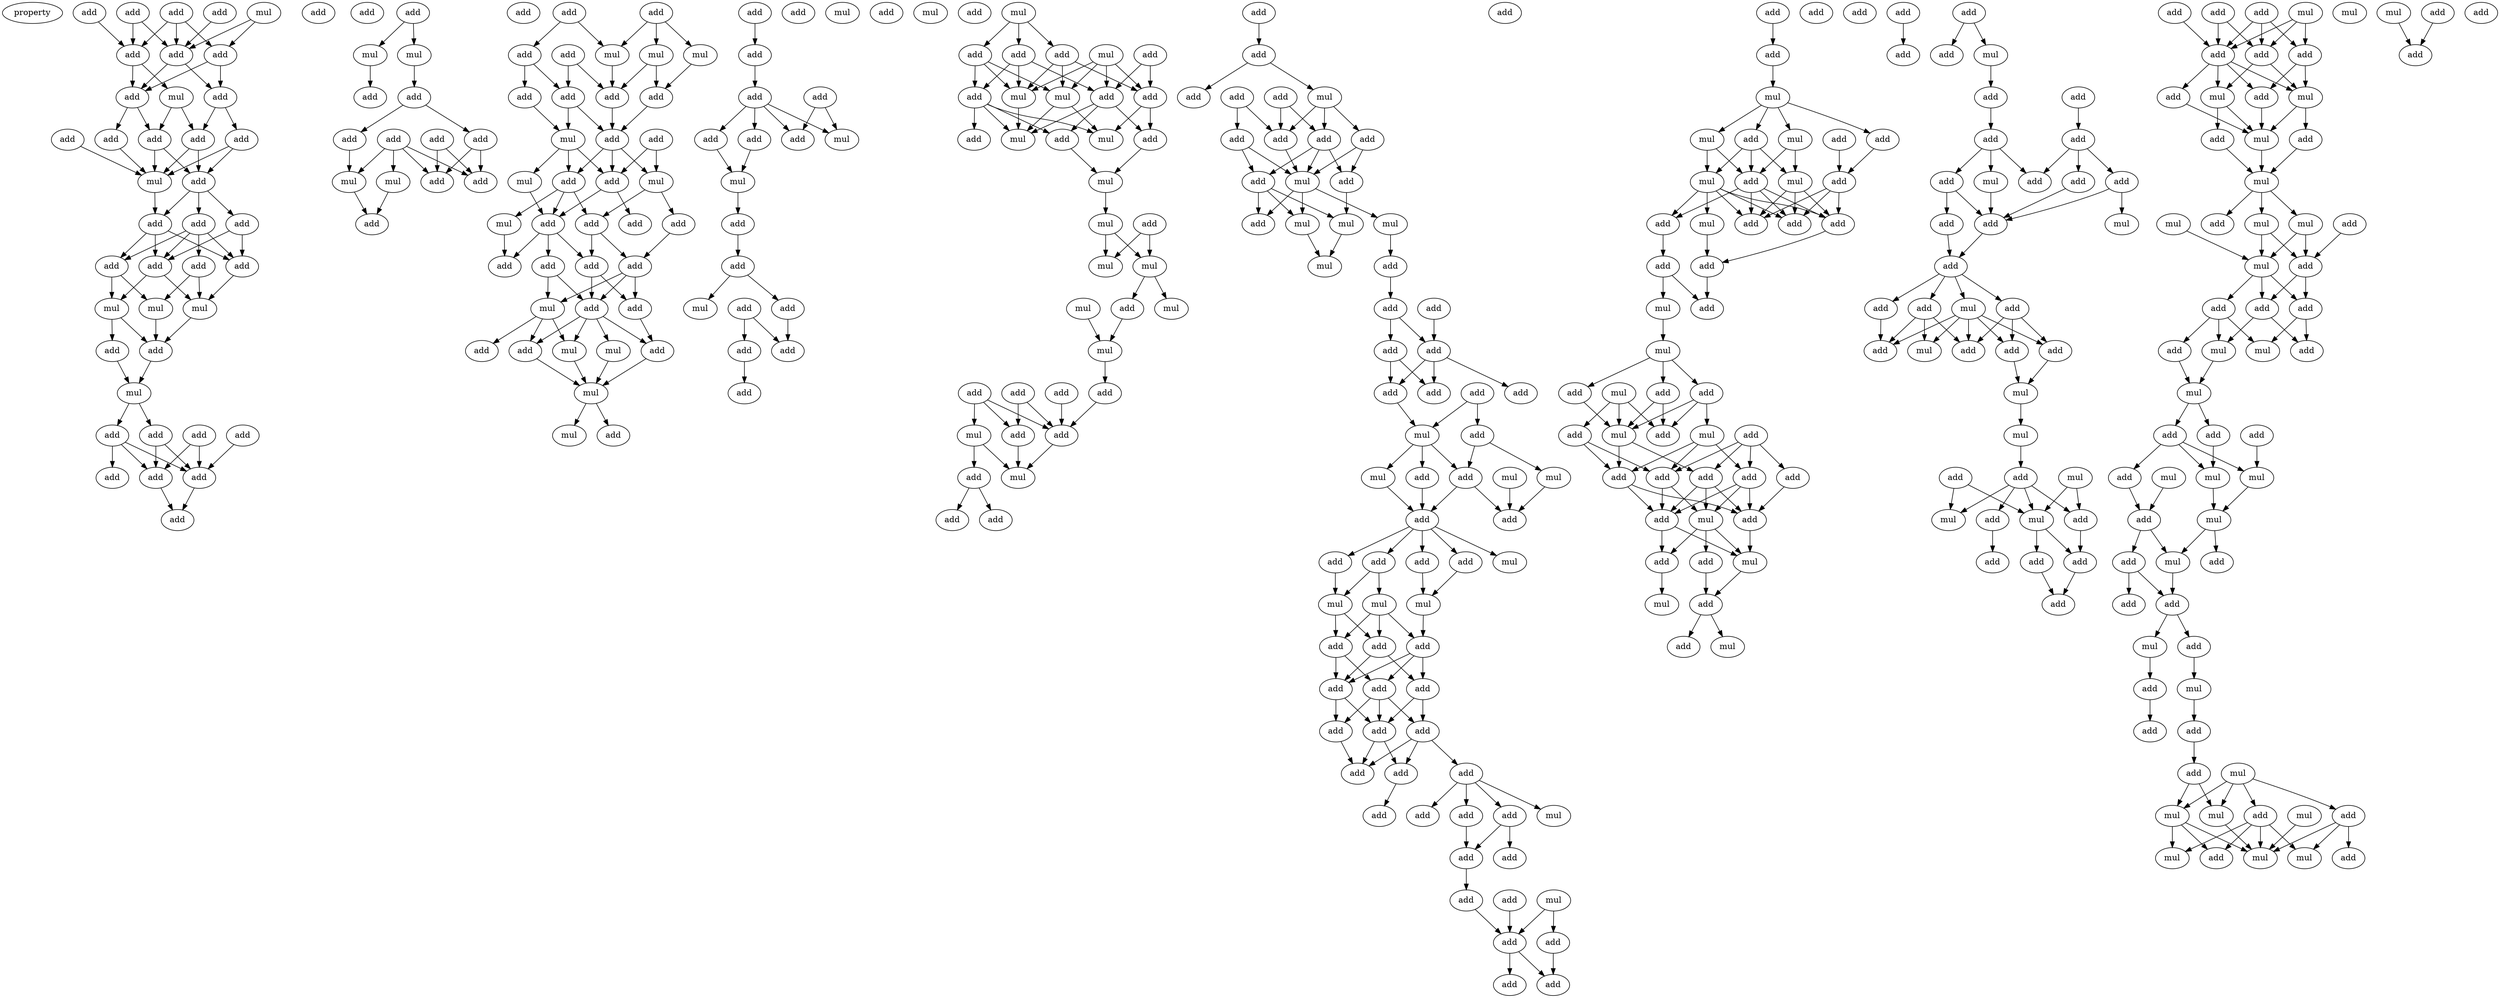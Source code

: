 digraph {
    node [fontcolor=black]
    property [mul=2,lf=1.5]
    0 [ label = add ];
    1 [ label = add ];
    2 [ label = add ];
    3 [ label = add ];
    4 [ label = mul ];
    5 [ label = add ];
    6 [ label = add ];
    7 [ label = add ];
    8 [ label = add ];
    9 [ label = add ];
    10 [ label = mul ];
    11 [ label = add ];
    12 [ label = add ];
    13 [ label = add ];
    14 [ label = add ];
    15 [ label = add ];
    16 [ label = mul ];
    17 [ label = add ];
    18 [ label = add ];
    19 [ label = add ];
    20 [ label = add ];
    21 [ label = add ];
    22 [ label = add ];
    23 [ label = add ];
    24 [ label = add ];
    25 [ label = mul ];
    26 [ label = mul ];
    27 [ label = mul ];
    28 [ label = add ];
    29 [ label = add ];
    30 [ label = add ];
    31 [ label = mul ];
    32 [ label = add ];
    33 [ label = add ];
    34 [ label = add ];
    35 [ label = add ];
    36 [ label = add ];
    37 [ label = add ];
    38 [ label = add ];
    39 [ label = add ];
    40 [ label = add ];
    41 [ label = add ];
    42 [ label = add ];
    43 [ label = mul ];
    44 [ label = mul ];
    45 [ label = add ];
    46 [ label = add ];
    47 [ label = add ];
    48 [ label = add ];
    49 [ label = add ];
    50 [ label = add ];
    51 [ label = mul ];
    52 [ label = add ];
    53 [ label = add ];
    54 [ label = mul ];
    55 [ label = add ];
    56 [ label = add ];
    57 [ label = add ];
    58 [ label = mul ];
    59 [ label = add ];
    60 [ label = mul ];
    61 [ label = mul ];
    62 [ label = add ];
    63 [ label = add ];
    64 [ label = add ];
    65 [ label = add ];
    66 [ label = add ];
    67 [ label = add ];
    68 [ label = add ];
    69 [ label = mul ];
    70 [ label = add ];
    71 [ label = mul ];
    72 [ label = add ];
    73 [ label = mul ];
    74 [ label = add ];
    75 [ label = add ];
    76 [ label = add ];
    77 [ label = add ];
    78 [ label = mul ];
    79 [ label = add ];
    80 [ label = add ];
    81 [ label = add ];
    82 [ label = add ];
    83 [ label = add ];
    84 [ label = add ];
    85 [ label = mul ];
    86 [ label = mul ];
    87 [ label = add ];
    88 [ label = add ];
    89 [ label = mul ];
    90 [ label = add ];
    91 [ label = mul ];
    92 [ label = add ];
    93 [ label = mul ];
    94 [ label = add ];
    95 [ label = add ];
    96 [ label = mul ];
    97 [ label = add ];
    98 [ label = add ];
    99 [ label = add ];
    100 [ label = add ];
    101 [ label = add ];
    102 [ label = add ];
    103 [ label = add ];
    104 [ label = mul ];
    105 [ label = mul ];
    106 [ label = add ];
    107 [ label = add ];
    108 [ label = add ];
    109 [ label = mul ];
    110 [ label = mul ];
    111 [ label = add ];
    112 [ label = add ];
    113 [ label = add ];
    114 [ label = add ];
    115 [ label = add ];
    116 [ label = mul ];
    117 [ label = mul ];
    118 [ label = add ];
    119 [ label = add ];
    120 [ label = add ];
    121 [ label = add ];
    122 [ label = add ];
    123 [ label = add ];
    124 [ label = mul ];
    125 [ label = mul ];
    126 [ label = add ];
    127 [ label = add ];
    128 [ label = mul ];
    129 [ label = add ];
    130 [ label = add ];
    131 [ label = mul ];
    132 [ label = mul ];
    133 [ label = mul ];
    134 [ label = add ];
    135 [ label = mul ];
    136 [ label = mul ];
    137 [ label = mul ];
    138 [ label = add ];
    139 [ label = mul ];
    140 [ label = mul ];
    141 [ label = add ];
    142 [ label = add ];
    143 [ label = add ];
    144 [ label = add ];
    145 [ label = add ];
    146 [ label = add ];
    147 [ label = mul ];
    148 [ label = add ];
    149 [ label = mul ];
    150 [ label = add ];
    151 [ label = add ];
    152 [ label = add ];
    153 [ label = add ];
    154 [ label = add ];
    155 [ label = add ];
    156 [ label = add ];
    157 [ label = mul ];
    158 [ label = add ];
    159 [ label = add ];
    160 [ label = add ];
    161 [ label = add ];
    162 [ label = add ];
    163 [ label = mul ];
    164 [ label = add ];
    165 [ label = add ];
    166 [ label = mul ];
    167 [ label = add ];
    168 [ label = mul ];
    169 [ label = mul ];
    170 [ label = add ];
    171 [ label = mul ];
    172 [ label = add ];
    173 [ label = add ];
    174 [ label = add ];
    175 [ label = add ];
    176 [ label = add ];
    177 [ label = add ];
    178 [ label = add ];
    179 [ label = add ];
    180 [ label = mul ];
    181 [ label = add ];
    182 [ label = mul ];
    183 [ label = add ];
    184 [ label = mul ];
    185 [ label = mul ];
    186 [ label = add ];
    187 [ label = add ];
    188 [ label = add ];
    189 [ label = add ];
    190 [ label = add ];
    191 [ label = mul ];
    192 [ label = add ];
    193 [ label = add ];
    194 [ label = mul ];
    195 [ label = mul ];
    196 [ label = mul ];
    197 [ label = add ];
    198 [ label = add ];
    199 [ label = add ];
    200 [ label = add ];
    201 [ label = add ];
    202 [ label = add ];
    203 [ label = add ];
    204 [ label = add ];
    205 [ label = add ];
    206 [ label = add ];
    207 [ label = add ];
    208 [ label = add ];
    209 [ label = add ];
    210 [ label = add ];
    211 [ label = mul ];
    212 [ label = add ];
    213 [ label = add ];
    214 [ label = add ];
    215 [ label = add ];
    216 [ label = add ];
    217 [ label = mul ];
    218 [ label = add ];
    219 [ label = add ];
    220 [ label = add ];
    221 [ label = add ];
    222 [ label = add ];
    223 [ label = add ];
    224 [ label = add ];
    225 [ label = add ];
    226 [ label = mul ];
    227 [ label = mul ];
    228 [ label = add ];
    229 [ label = add ];
    230 [ label = add ];
    231 [ label = mul ];
    232 [ label = mul ];
    233 [ label = add ];
    234 [ label = mul ];
    235 [ label = add ];
    236 [ label = mul ];
    237 [ label = add ];
    238 [ label = add ];
    239 [ label = add ];
    240 [ label = add ];
    241 [ label = add ];
    242 [ label = add ];
    243 [ label = mul ];
    244 [ label = add ];
    245 [ label = mul ];
    246 [ label = add ];
    247 [ label = add ];
    248 [ label = add ];
    249 [ label = add ];
    250 [ label = mul ];
    251 [ label = add ];
    252 [ label = add ];
    253 [ label = add ];
    254 [ label = mul ];
    255 [ label = mul ];
    256 [ label = add ];
    257 [ label = add ];
    258 [ label = add ];
    259 [ label = add ];
    260 [ label = add ];
    261 [ label = add ];
    262 [ label = add ];
    263 [ label = mul ];
    264 [ label = add ];
    265 [ label = mul ];
    266 [ label = add ];
    267 [ label = add ];
    268 [ label = add ];
    269 [ label = mul ];
    270 [ label = add ];
    271 [ label = add ];
    272 [ label = mul ];
    273 [ label = add ];
    274 [ label = add ];
    275 [ label = mul ];
    276 [ label = add ];
    277 [ label = add ];
    278 [ label = add ];
    279 [ label = add ];
    280 [ label = add ];
    281 [ label = mul ];
    282 [ label = add ];
    283 [ label = add ];
    284 [ label = add ];
    285 [ label = mul ];
    286 [ label = add ];
    287 [ label = add ];
    288 [ label = add ];
    289 [ label = add ];
    290 [ label = add ];
    291 [ label = add ];
    292 [ label = mul ];
    293 [ label = add ];
    294 [ label = add ];
    295 [ label = add ];
    296 [ label = mul ];
    297 [ label = add ];
    298 [ label = mul ];
    299 [ label = mul ];
    300 [ label = add ];
    301 [ label = mul ];
    302 [ label = add ];
    303 [ label = mul ];
    304 [ label = add ];
    305 [ label = mul ];
    306 [ label = add ];
    307 [ label = add ];
    308 [ label = add ];
    309 [ label = add ];
    310 [ label = add ];
    311 [ label = mul ];
    312 [ label = add ];
    313 [ label = add ];
    314 [ label = add ];
    315 [ label = add ];
    316 [ label = add ];
    317 [ label = add ];
    318 [ label = add ];
    319 [ label = mul ];
    320 [ label = mul ];
    321 [ label = add ];
    322 [ label = add ];
    323 [ label = mul ];
    324 [ label = add ];
    325 [ label = mul ];
    326 [ label = add ];
    327 [ label = mul ];
    328 [ label = mul ];
    329 [ label = add ];
    330 [ label = mul ];
    331 [ label = mul ];
    332 [ label = add ];
    333 [ label = add ];
    334 [ label = add ];
    335 [ label = add ];
    336 [ label = mul ];
    337 [ label = mul ];
    338 [ label = add ];
    339 [ label = add ];
    340 [ label = mul ];
    341 [ label = add ];
    342 [ label = add ];
    343 [ label = mul ];
    344 [ label = add ];
    345 [ label = mul ];
    346 [ label = add ];
    347 [ label = mul ];
    348 [ label = mul ];
    349 [ label = add ];
    350 [ label = mul ];
    351 [ label = mul ];
    352 [ label = add ];
    353 [ label = add ];
    354 [ label = add ];
    355 [ label = add ];
    356 [ label = mul ];
    357 [ label = add ];
    358 [ label = add ];
    359 [ label = mul ];
    360 [ label = mul ];
    361 [ label = add ];
    362 [ label = add ];
    363 [ label = add ];
    364 [ label = add ];
    365 [ label = mul ];
    366 [ label = add ];
    367 [ label = mul ];
    368 [ label = add ];
    369 [ label = mul ];
    370 [ label = add ];
    371 [ label = mul ];
    372 [ label = add ];
    373 [ label = mul ];
    374 [ label = add ];
    375 [ label = mul ];
    376 [ label = mul ];
    377 [ label = add ];
    0 -> 6 [ name = 0 ];
    1 -> 5 [ name = 1 ];
    2 -> 5 [ name = 2 ];
    2 -> 6 [ name = 3 ];
    3 -> 5 [ name = 4 ];
    3 -> 6 [ name = 5 ];
    3 -> 7 [ name = 6 ];
    4 -> 5 [ name = 7 ];
    4 -> 7 [ name = 8 ];
    5 -> 8 [ name = 9 ];
    5 -> 9 [ name = 10 ];
    6 -> 9 [ name = 11 ];
    6 -> 10 [ name = 12 ];
    7 -> 8 [ name = 13 ];
    7 -> 9 [ name = 14 ];
    8 -> 12 [ name = 15 ];
    8 -> 15 [ name = 16 ];
    9 -> 11 [ name = 17 ];
    9 -> 14 [ name = 18 ];
    10 -> 11 [ name = 19 ];
    10 -> 12 [ name = 20 ];
    11 -> 16 [ name = 21 ];
    11 -> 17 [ name = 22 ];
    12 -> 16 [ name = 23 ];
    12 -> 17 [ name = 24 ];
    13 -> 16 [ name = 25 ];
    14 -> 16 [ name = 26 ];
    15 -> 16 [ name = 27 ];
    15 -> 17 [ name = 28 ];
    16 -> 19 [ name = 29 ];
    17 -> 18 [ name = 30 ];
    17 -> 19 [ name = 31 ];
    17 -> 20 [ name = 32 ];
    18 -> 22 [ name = 33 ];
    18 -> 24 [ name = 34 ];
    19 -> 21 [ name = 35 ];
    19 -> 22 [ name = 36 ];
    19 -> 24 [ name = 37 ];
    20 -> 21 [ name = 38 ];
    20 -> 22 [ name = 39 ];
    20 -> 23 [ name = 40 ];
    20 -> 24 [ name = 41 ];
    21 -> 26 [ name = 42 ];
    21 -> 27 [ name = 43 ];
    22 -> 25 [ name = 44 ];
    23 -> 25 [ name = 45 ];
    23 -> 27 [ name = 46 ];
    24 -> 25 [ name = 47 ];
    24 -> 26 [ name = 48 ];
    25 -> 30 [ name = 49 ];
    26 -> 29 [ name = 50 ];
    26 -> 30 [ name = 51 ];
    27 -> 30 [ name = 52 ];
    29 -> 31 [ name = 53 ];
    30 -> 31 [ name = 54 ];
    31 -> 33 [ name = 55 ];
    31 -> 36 [ name = 56 ];
    32 -> 38 [ name = 57 ];
    32 -> 39 [ name = 58 ];
    33 -> 37 [ name = 59 ];
    33 -> 38 [ name = 60 ];
    33 -> 39 [ name = 61 ];
    35 -> 39 [ name = 62 ];
    36 -> 38 [ name = 63 ];
    36 -> 39 [ name = 64 ];
    38 -> 40 [ name = 65 ];
    39 -> 40 [ name = 66 ];
    41 -> 43 [ name = 67 ];
    41 -> 44 [ name = 68 ];
    43 -> 45 [ name = 69 ];
    44 -> 46 [ name = 70 ];
    46 -> 47 [ name = 71 ];
    46 -> 50 [ name = 72 ];
    47 -> 54 [ name = 73 ];
    48 -> 51 [ name = 74 ];
    48 -> 52 [ name = 75 ];
    48 -> 53 [ name = 76 ];
    48 -> 54 [ name = 77 ];
    49 -> 52 [ name = 78 ];
    49 -> 53 [ name = 79 ];
    50 -> 52 [ name = 80 ];
    50 -> 53 [ name = 81 ];
    51 -> 55 [ name = 82 ];
    54 -> 55 [ name = 83 ];
    56 -> 58 [ name = 84 ];
    56 -> 60 [ name = 85 ];
    56 -> 61 [ name = 86 ];
    57 -> 58 [ name = 87 ];
    57 -> 59 [ name = 88 ];
    58 -> 64 [ name = 89 ];
    59 -> 63 [ name = 90 ];
    59 -> 65 [ name = 91 ];
    60 -> 66 [ name = 92 ];
    61 -> 64 [ name = 93 ];
    61 -> 66 [ name = 94 ];
    62 -> 64 [ name = 95 ];
    62 -> 65 [ name = 96 ];
    63 -> 69 [ name = 97 ];
    64 -> 67 [ name = 98 ];
    65 -> 67 [ name = 99 ];
    65 -> 69 [ name = 100 ];
    66 -> 67 [ name = 101 ];
    67 -> 70 [ name = 102 ];
    67 -> 71 [ name = 103 ];
    67 -> 72 [ name = 104 ];
    68 -> 71 [ name = 105 ];
    68 -> 72 [ name = 106 ];
    69 -> 70 [ name = 107 ];
    69 -> 72 [ name = 108 ];
    69 -> 73 [ name = 109 ];
    70 -> 76 [ name = 110 ];
    70 -> 77 [ name = 111 ];
    70 -> 78 [ name = 112 ];
    71 -> 75 [ name = 113 ];
    71 -> 76 [ name = 114 ];
    72 -> 74 [ name = 115 ];
    72 -> 77 [ name = 116 ];
    73 -> 77 [ name = 117 ];
    75 -> 81 [ name = 118 ];
    76 -> 81 [ name = 119 ];
    76 -> 82 [ name = 120 ];
    77 -> 79 [ name = 121 ];
    77 -> 80 [ name = 122 ];
    77 -> 82 [ name = 123 ];
    78 -> 80 [ name = 124 ];
    79 -> 84 [ name = 125 ];
    79 -> 85 [ name = 126 ];
    81 -> 83 [ name = 127 ];
    81 -> 84 [ name = 128 ];
    81 -> 85 [ name = 129 ];
    82 -> 83 [ name = 130 ];
    82 -> 84 [ name = 131 ];
    83 -> 87 [ name = 132 ];
    84 -> 86 [ name = 133 ];
    84 -> 87 [ name = 134 ];
    84 -> 89 [ name = 135 ];
    84 -> 90 [ name = 136 ];
    85 -> 88 [ name = 137 ];
    85 -> 89 [ name = 138 ];
    85 -> 90 [ name = 139 ];
    86 -> 91 [ name = 140 ];
    87 -> 91 [ name = 141 ];
    89 -> 91 [ name = 142 ];
    90 -> 91 [ name = 143 ];
    91 -> 93 [ name = 144 ];
    91 -> 94 [ name = 145 ];
    92 -> 97 [ name = 146 ];
    97 -> 98 [ name = 147 ];
    98 -> 100 [ name = 148 ];
    98 -> 101 [ name = 149 ];
    98 -> 102 [ name = 150 ];
    98 -> 104 [ name = 151 ];
    99 -> 102 [ name = 152 ];
    99 -> 104 [ name = 153 ];
    100 -> 105 [ name = 154 ];
    101 -> 105 [ name = 155 ];
    105 -> 106 [ name = 156 ];
    106 -> 107 [ name = 157 ];
    107 -> 108 [ name = 158 ];
    107 -> 110 [ name = 159 ];
    108 -> 114 [ name = 160 ];
    111 -> 112 [ name = 161 ];
    111 -> 114 [ name = 162 ];
    112 -> 115 [ name = 163 ];
    116 -> 118 [ name = 164 ];
    116 -> 119 [ name = 165 ];
    116 -> 120 [ name = 166 ];
    117 -> 123 [ name = 167 ];
    117 -> 124 [ name = 168 ];
    117 -> 125 [ name = 169 ];
    117 -> 126 [ name = 170 ];
    118 -> 122 [ name = 171 ];
    118 -> 125 [ name = 172 ];
    118 -> 126 [ name = 173 ];
    119 -> 122 [ name = 174 ];
    119 -> 124 [ name = 175 ];
    119 -> 125 [ name = 176 ];
    120 -> 123 [ name = 177 ];
    120 -> 124 [ name = 178 ];
    120 -> 125 [ name = 179 ];
    121 -> 123 [ name = 180 ];
    121 -> 126 [ name = 181 ];
    122 -> 127 [ name = 182 ];
    122 -> 128 [ name = 183 ];
    122 -> 129 [ name = 184 ];
    122 -> 131 [ name = 185 ];
    123 -> 130 [ name = 186 ];
    123 -> 131 [ name = 187 ];
    124 -> 128 [ name = 188 ];
    124 -> 131 [ name = 189 ];
    125 -> 128 [ name = 190 ];
    126 -> 128 [ name = 191 ];
    126 -> 129 [ name = 192 ];
    126 -> 130 [ name = 193 ];
    129 -> 132 [ name = 194 ];
    130 -> 132 [ name = 195 ];
    132 -> 133 [ name = 196 ];
    133 -> 135 [ name = 197 ];
    133 -> 136 [ name = 198 ];
    134 -> 135 [ name = 199 ];
    134 -> 136 [ name = 200 ];
    136 -> 137 [ name = 201 ];
    136 -> 138 [ name = 202 ];
    138 -> 140 [ name = 203 ];
    139 -> 140 [ name = 204 ];
    140 -> 141 [ name = 205 ];
    141 -> 145 [ name = 206 ];
    142 -> 145 [ name = 207 ];
    142 -> 146 [ name = 208 ];
    143 -> 145 [ name = 209 ];
    144 -> 145 [ name = 210 ];
    144 -> 146 [ name = 211 ];
    144 -> 147 [ name = 212 ];
    145 -> 149 [ name = 213 ];
    146 -> 149 [ name = 214 ];
    147 -> 148 [ name = 215 ];
    147 -> 149 [ name = 216 ];
    148 -> 150 [ name = 217 ];
    148 -> 151 [ name = 218 ];
    152 -> 153 [ name = 219 ];
    153 -> 154 [ name = 220 ];
    153 -> 157 [ name = 221 ];
    156 -> 161 [ name = 222 ];
    156 -> 162 [ name = 223 ];
    157 -> 160 [ name = 224 ];
    157 -> 161 [ name = 225 ];
    157 -> 162 [ name = 226 ];
    158 -> 159 [ name = 227 ];
    158 -> 161 [ name = 228 ];
    159 -> 163 [ name = 229 ];
    159 -> 165 [ name = 230 ];
    160 -> 163 [ name = 231 ];
    160 -> 164 [ name = 232 ];
    161 -> 163 [ name = 233 ];
    162 -> 163 [ name = 234 ];
    162 -> 164 [ name = 235 ];
    162 -> 165 [ name = 236 ];
    163 -> 166 [ name = 237 ];
    163 -> 167 [ name = 238 ];
    163 -> 169 [ name = 239 ];
    164 -> 168 [ name = 240 ];
    165 -> 166 [ name = 241 ];
    165 -> 167 [ name = 242 ];
    165 -> 168 [ name = 243 ];
    166 -> 171 [ name = 244 ];
    168 -> 171 [ name = 245 ];
    169 -> 170 [ name = 246 ];
    170 -> 173 [ name = 247 ];
    172 -> 174 [ name = 248 ];
    173 -> 174 [ name = 249 ];
    173 -> 175 [ name = 250 ];
    174 -> 176 [ name = 251 ];
    174 -> 177 [ name = 252 ];
    174 -> 179 [ name = 253 ];
    175 -> 176 [ name = 254 ];
    175 -> 179 [ name = 255 ];
    178 -> 180 [ name = 256 ];
    178 -> 181 [ name = 257 ];
    179 -> 180 [ name = 258 ];
    180 -> 183 [ name = 259 ];
    180 -> 184 [ name = 260 ];
    180 -> 186 [ name = 261 ];
    181 -> 182 [ name = 262 ];
    181 -> 183 [ name = 263 ];
    182 -> 188 [ name = 264 ];
    183 -> 187 [ name = 265 ];
    183 -> 188 [ name = 266 ];
    184 -> 187 [ name = 267 ];
    185 -> 188 [ name = 268 ];
    186 -> 187 [ name = 269 ];
    187 -> 189 [ name = 270 ];
    187 -> 190 [ name = 271 ];
    187 -> 191 [ name = 272 ];
    187 -> 192 [ name = 273 ];
    187 -> 193 [ name = 274 ];
    189 -> 196 [ name = 275 ];
    190 -> 196 [ name = 276 ];
    192 -> 195 [ name = 277 ];
    193 -> 194 [ name = 278 ];
    193 -> 195 [ name = 279 ];
    194 -> 197 [ name = 280 ];
    194 -> 198 [ name = 281 ];
    194 -> 199 [ name = 282 ];
    195 -> 197 [ name = 283 ];
    195 -> 199 [ name = 284 ];
    196 -> 198 [ name = 285 ];
    197 -> 200 [ name = 286 ];
    197 -> 202 [ name = 287 ];
    198 -> 200 [ name = 288 ];
    198 -> 201 [ name = 289 ];
    198 -> 202 [ name = 290 ];
    199 -> 201 [ name = 291 ];
    199 -> 202 [ name = 292 ];
    200 -> 203 [ name = 293 ];
    200 -> 204 [ name = 294 ];
    200 -> 205 [ name = 295 ];
    201 -> 203 [ name = 296 ];
    201 -> 205 [ name = 297 ];
    202 -> 203 [ name = 298 ];
    202 -> 204 [ name = 299 ];
    203 -> 207 [ name = 300 ];
    203 -> 208 [ name = 301 ];
    204 -> 207 [ name = 302 ];
    205 -> 206 [ name = 303 ];
    205 -> 207 [ name = 304 ];
    205 -> 208 [ name = 305 ];
    206 -> 209 [ name = 306 ];
    206 -> 211 [ name = 307 ];
    206 -> 212 [ name = 308 ];
    206 -> 213 [ name = 309 ];
    208 -> 210 [ name = 310 ];
    209 -> 214 [ name = 311 ];
    209 -> 215 [ name = 312 ];
    213 -> 214 [ name = 313 ];
    214 -> 218 [ name = 314 ];
    216 -> 219 [ name = 315 ];
    217 -> 219 [ name = 316 ];
    217 -> 220 [ name = 317 ];
    218 -> 219 [ name = 318 ];
    219 -> 221 [ name = 319 ];
    219 -> 222 [ name = 320 ];
    220 -> 221 [ name = 321 ];
    223 -> 225 [ name = 322 ];
    225 -> 226 [ name = 323 ];
    226 -> 227 [ name = 324 ];
    226 -> 228 [ name = 325 ];
    226 -> 229 [ name = 326 ];
    226 -> 231 [ name = 327 ];
    227 -> 232 [ name = 328 ];
    227 -> 235 [ name = 329 ];
    228 -> 233 [ name = 330 ];
    229 -> 232 [ name = 331 ];
    229 -> 234 [ name = 332 ];
    229 -> 235 [ name = 333 ];
    230 -> 233 [ name = 334 ];
    231 -> 234 [ name = 335 ];
    231 -> 235 [ name = 336 ];
    232 -> 237 [ name = 337 ];
    232 -> 238 [ name = 338 ];
    232 -> 239 [ name = 339 ];
    233 -> 237 [ name = 340 ];
    233 -> 238 [ name = 341 ];
    233 -> 239 [ name = 342 ];
    234 -> 236 [ name = 343 ];
    234 -> 237 [ name = 344 ];
    234 -> 238 [ name = 345 ];
    234 -> 239 [ name = 346 ];
    234 -> 240 [ name = 347 ];
    235 -> 237 [ name = 348 ];
    235 -> 238 [ name = 349 ];
    235 -> 239 [ name = 350 ];
    235 -> 240 [ name = 351 ];
    236 -> 242 [ name = 352 ];
    239 -> 242 [ name = 353 ];
    240 -> 241 [ name = 354 ];
    241 -> 243 [ name = 355 ];
    241 -> 244 [ name = 356 ];
    242 -> 244 [ name = 357 ];
    243 -> 245 [ name = 358 ];
    245 -> 246 [ name = 359 ];
    245 -> 247 [ name = 360 ];
    245 -> 248 [ name = 361 ];
    246 -> 255 [ name = 362 ];
    247 -> 253 [ name = 363 ];
    247 -> 255 [ name = 364 ];
    248 -> 253 [ name = 365 ];
    248 -> 254 [ name = 366 ];
    248 -> 255 [ name = 367 ];
    250 -> 251 [ name = 368 ];
    250 -> 253 [ name = 369 ];
    250 -> 255 [ name = 370 ];
    251 -> 256 [ name = 371 ];
    251 -> 257 [ name = 372 ];
    252 -> 257 [ name = 373 ];
    252 -> 258 [ name = 374 ];
    252 -> 259 [ name = 375 ];
    252 -> 260 [ name = 376 ];
    254 -> 256 [ name = 377 ];
    254 -> 257 [ name = 378 ];
    254 -> 260 [ name = 379 ];
    255 -> 256 [ name = 380 ];
    255 -> 258 [ name = 381 ];
    256 -> 261 [ name = 382 ];
    256 -> 262 [ name = 383 ];
    257 -> 262 [ name = 384 ];
    257 -> 263 [ name = 385 ];
    258 -> 261 [ name = 386 ];
    258 -> 262 [ name = 387 ];
    258 -> 263 [ name = 388 ];
    259 -> 261 [ name = 389 ];
    260 -> 261 [ name = 390 ];
    260 -> 262 [ name = 391 ];
    260 -> 263 [ name = 392 ];
    261 -> 265 [ name = 393 ];
    262 -> 265 [ name = 394 ];
    262 -> 266 [ name = 395 ];
    263 -> 264 [ name = 396 ];
    263 -> 265 [ name = 397 ];
    263 -> 266 [ name = 398 ];
    264 -> 268 [ name = 399 ];
    265 -> 268 [ name = 400 ];
    266 -> 269 [ name = 401 ];
    267 -> 270 [ name = 402 ];
    268 -> 271 [ name = 403 ];
    268 -> 272 [ name = 404 ];
    273 -> 274 [ name = 405 ];
    273 -> 275 [ name = 406 ];
    275 -> 276 [ name = 407 ];
    276 -> 278 [ name = 408 ];
    277 -> 279 [ name = 409 ];
    278 -> 280 [ name = 410 ];
    278 -> 281 [ name = 411 ];
    278 -> 283 [ name = 412 ];
    279 -> 280 [ name = 413 ];
    279 -> 282 [ name = 414 ];
    279 -> 284 [ name = 415 ];
    281 -> 287 [ name = 416 ];
    282 -> 285 [ name = 417 ];
    282 -> 287 [ name = 418 ];
    283 -> 286 [ name = 419 ];
    283 -> 287 [ name = 420 ];
    284 -> 287 [ name = 421 ];
    286 -> 288 [ name = 422 ];
    287 -> 288 [ name = 423 ];
    288 -> 289 [ name = 424 ];
    288 -> 290 [ name = 425 ];
    288 -> 291 [ name = 426 ];
    288 -> 292 [ name = 427 ];
    289 -> 293 [ name = 428 ];
    289 -> 296 [ name = 429 ];
    289 -> 297 [ name = 430 ];
    290 -> 293 [ name = 431 ];
    291 -> 294 [ name = 432 ];
    291 -> 295 [ name = 433 ];
    291 -> 297 [ name = 434 ];
    292 -> 293 [ name = 435 ];
    292 -> 294 [ name = 436 ];
    292 -> 295 [ name = 437 ];
    292 -> 296 [ name = 438 ];
    292 -> 297 [ name = 439 ];
    294 -> 298 [ name = 440 ];
    295 -> 298 [ name = 441 ];
    298 -> 299 [ name = 442 ];
    299 -> 302 [ name = 443 ];
    300 -> 303 [ name = 444 ];
    300 -> 305 [ name = 445 ];
    301 -> 305 [ name = 446 ];
    301 -> 306 [ name = 447 ];
    302 -> 303 [ name = 448 ];
    302 -> 304 [ name = 449 ];
    302 -> 305 [ name = 450 ];
    302 -> 306 [ name = 451 ];
    304 -> 307 [ name = 452 ];
    305 -> 308 [ name = 453 ];
    305 -> 309 [ name = 454 ];
    306 -> 308 [ name = 455 ];
    308 -> 310 [ name = 456 ];
    309 -> 310 [ name = 457 ];
    311 -> 315 [ name = 458 ];
    311 -> 316 [ name = 459 ];
    311 -> 317 [ name = 460 ];
    312 -> 316 [ name = 461 ];
    312 -> 317 [ name = 462 ];
    313 -> 315 [ name = 463 ];
    313 -> 316 [ name = 464 ];
    313 -> 317 [ name = 465 ];
    314 -> 316 [ name = 466 ];
    315 -> 319 [ name = 467 ];
    315 -> 321 [ name = 468 ];
    316 -> 318 [ name = 469 ];
    316 -> 319 [ name = 470 ];
    316 -> 320 [ name = 471 ];
    316 -> 321 [ name = 472 ];
    317 -> 319 [ name = 473 ];
    317 -> 320 [ name = 474 ];
    318 -> 323 [ name = 475 ];
    319 -> 323 [ name = 476 ];
    319 -> 324 [ name = 477 ];
    320 -> 322 [ name = 478 ];
    320 -> 323 [ name = 479 ];
    321 -> 323 [ name = 480 ];
    322 -> 325 [ name = 481 ];
    323 -> 325 [ name = 482 ];
    324 -> 325 [ name = 483 ];
    325 -> 327 [ name = 484 ];
    325 -> 328 [ name = 485 ];
    325 -> 329 [ name = 486 ];
    326 -> 332 [ name = 487 ];
    327 -> 331 [ name = 488 ];
    327 -> 332 [ name = 489 ];
    328 -> 331 [ name = 490 ];
    328 -> 332 [ name = 491 ];
    330 -> 331 [ name = 492 ];
    331 -> 333 [ name = 493 ];
    331 -> 334 [ name = 494 ];
    331 -> 335 [ name = 495 ];
    332 -> 333 [ name = 496 ];
    332 -> 335 [ name = 497 ];
    333 -> 336 [ name = 498 ];
    333 -> 338 [ name = 499 ];
    334 -> 336 [ name = 500 ];
    334 -> 337 [ name = 501 ];
    334 -> 339 [ name = 502 ];
    335 -> 337 [ name = 503 ];
    335 -> 338 [ name = 504 ];
    336 -> 340 [ name = 505 ];
    339 -> 340 [ name = 506 ];
    340 -> 341 [ name = 507 ];
    340 -> 344 [ name = 508 ];
    341 -> 345 [ name = 509 ];
    342 -> 347 [ name = 510 ];
    344 -> 345 [ name = 511 ];
    344 -> 346 [ name = 512 ];
    344 -> 347 [ name = 513 ];
    345 -> 350 [ name = 514 ];
    346 -> 349 [ name = 515 ];
    347 -> 350 [ name = 516 ];
    348 -> 349 [ name = 517 ];
    349 -> 351 [ name = 518 ];
    349 -> 352 [ name = 519 ];
    350 -> 351 [ name = 520 ];
    350 -> 353 [ name = 521 ];
    351 -> 355 [ name = 522 ];
    352 -> 354 [ name = 523 ];
    352 -> 355 [ name = 524 ];
    355 -> 356 [ name = 525 ];
    355 -> 357 [ name = 526 ];
    356 -> 358 [ name = 527 ];
    357 -> 359 [ name = 528 ];
    358 -> 362 [ name = 529 ];
    359 -> 364 [ name = 530 ];
    360 -> 363 [ name = 531 ];
    361 -> 363 [ name = 532 ];
    364 -> 366 [ name = 533 ];
    365 -> 367 [ name = 534 ];
    365 -> 368 [ name = 535 ];
    365 -> 369 [ name = 536 ];
    365 -> 370 [ name = 537 ];
    366 -> 367 [ name = 538 ];
    366 -> 369 [ name = 539 ];
    367 -> 372 [ name = 540 ];
    367 -> 373 [ name = 541 ];
    367 -> 376 [ name = 542 ];
    368 -> 372 [ name = 543 ];
    368 -> 373 [ name = 544 ];
    368 -> 375 [ name = 545 ];
    368 -> 376 [ name = 546 ];
    369 -> 376 [ name = 547 ];
    370 -> 374 [ name = 548 ];
    370 -> 375 [ name = 549 ];
    370 -> 376 [ name = 550 ];
    371 -> 376 [ name = 551 ];
}
